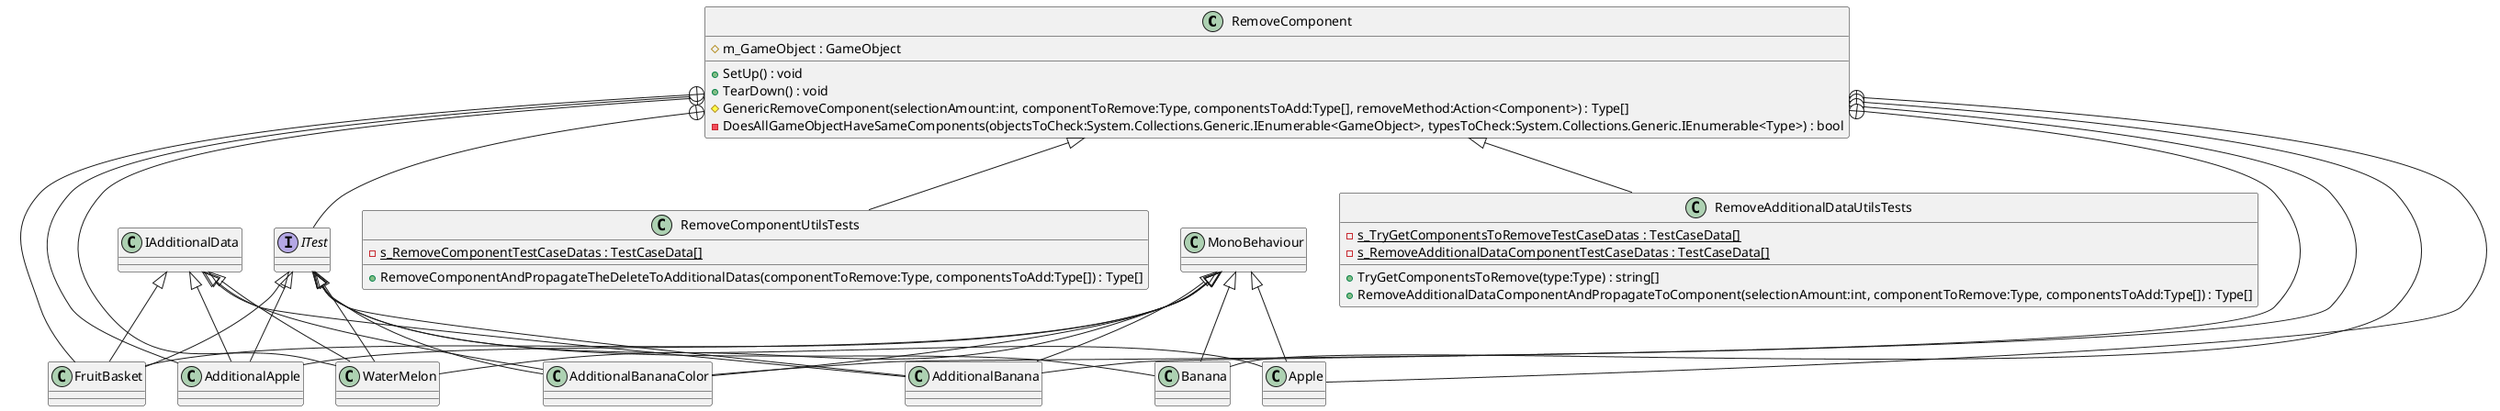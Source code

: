@startuml
class RemoveComponent {
    # m_GameObject : GameObject
    + SetUp() : void
    + TearDown() : void
    # GenericRemoveComponent(selectionAmount:int, componentToRemove:Type, componentsToAdd:Type[], removeMethod:Action<Component>) : Type[]
    - DoesAllGameObjectHaveSameComponents(objectsToCheck:System.Collections.Generic.IEnumerable<GameObject>, typesToCheck:System.Collections.Generic.IEnumerable<Type>) : bool
}
class RemoveComponentUtilsTests {
    {static} - s_RemoveComponentTestCaseDatas : TestCaseData[]
    + RemoveComponentAndPropagateTheDeleteToAdditionalDatas(componentToRemove:Type, componentsToAdd:Type[]) : Type[]
}
class RemoveAdditionalDataUtilsTests {
    {static} - s_TryGetComponentsToRemoveTestCaseDatas : TestCaseData[]
    + TryGetComponentsToRemove(type:Type) : string[]
    {static} - s_RemoveAdditionalDataComponentTestCaseDatas : TestCaseData[]
    + RemoveAdditionalDataComponentAndPropagateToComponent(selectionAmount:int, componentToRemove:Type, componentsToAdd:Type[]) : Type[]
}
interface ITest {
}
class Apple {
}
class Banana {
}
class AdditionalApple {
}
class AdditionalBanana {
}
class AdditionalBananaColor {
}
class WaterMelon {
}
class FruitBasket {
}
RemoveComponent <|-- RemoveComponentUtilsTests
RemoveComponent <|-- RemoveAdditionalDataUtilsTests
RemoveComponent +-- ITest
RemoveComponent +-- Apple
MonoBehaviour <|-- Apple
ITest <|-- Apple
RemoveComponent +-- Banana
MonoBehaviour <|-- Banana
ITest <|-- Banana
RemoveComponent +-- AdditionalApple
MonoBehaviour <|-- AdditionalApple
IAdditionalData <|-- AdditionalApple
ITest <|-- AdditionalApple
RemoveComponent +-- AdditionalBanana
MonoBehaviour <|-- AdditionalBanana
IAdditionalData <|-- AdditionalBanana
ITest <|-- AdditionalBanana
RemoveComponent +-- AdditionalBananaColor
MonoBehaviour <|-- AdditionalBananaColor
IAdditionalData <|-- AdditionalBananaColor
ITest <|-- AdditionalBananaColor
RemoveComponent +-- WaterMelon
MonoBehaviour <|-- WaterMelon
IAdditionalData <|-- WaterMelon
ITest <|-- WaterMelon
RemoveComponent +-- FruitBasket
MonoBehaviour <|-- FruitBasket
IAdditionalData <|-- FruitBasket
ITest <|-- FruitBasket
@enduml
